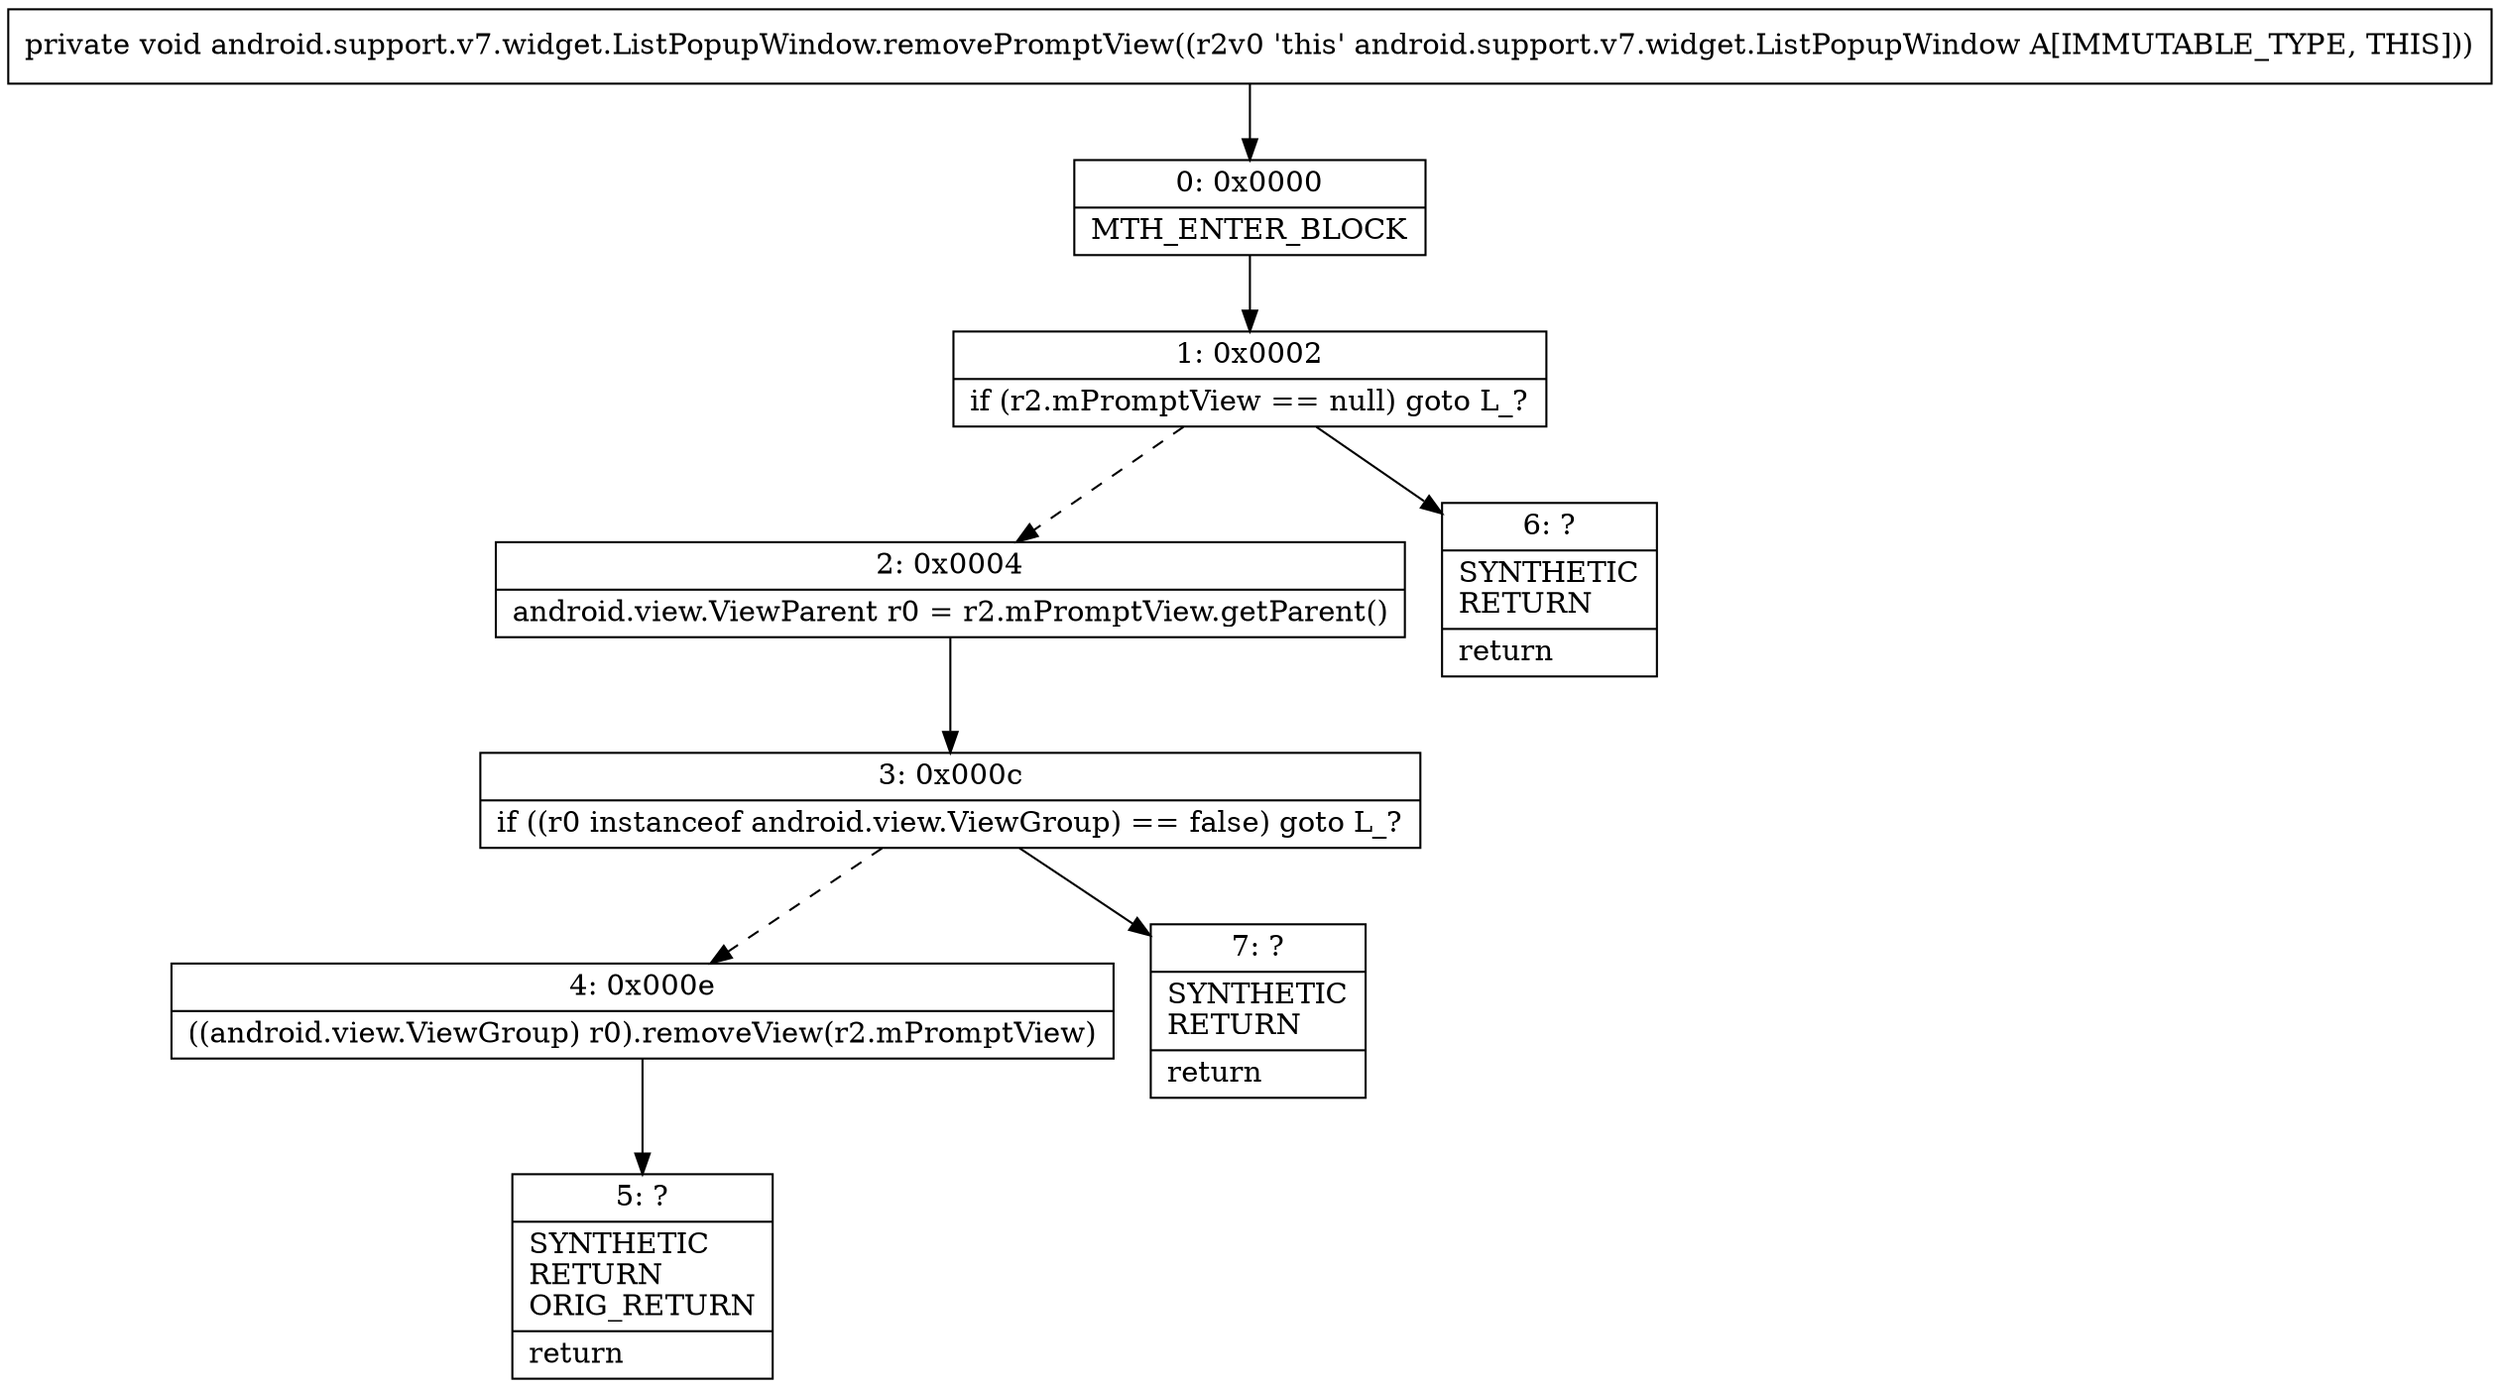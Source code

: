 digraph "CFG forandroid.support.v7.widget.ListPopupWindow.removePromptView()V" {
Node_0 [shape=record,label="{0\:\ 0x0000|MTH_ENTER_BLOCK\l}"];
Node_1 [shape=record,label="{1\:\ 0x0002|if (r2.mPromptView == null) goto L_?\l}"];
Node_2 [shape=record,label="{2\:\ 0x0004|android.view.ViewParent r0 = r2.mPromptView.getParent()\l}"];
Node_3 [shape=record,label="{3\:\ 0x000c|if ((r0 instanceof android.view.ViewGroup) == false) goto L_?\l}"];
Node_4 [shape=record,label="{4\:\ 0x000e|((android.view.ViewGroup) r0).removeView(r2.mPromptView)\l}"];
Node_5 [shape=record,label="{5\:\ ?|SYNTHETIC\lRETURN\lORIG_RETURN\l|return\l}"];
Node_6 [shape=record,label="{6\:\ ?|SYNTHETIC\lRETURN\l|return\l}"];
Node_7 [shape=record,label="{7\:\ ?|SYNTHETIC\lRETURN\l|return\l}"];
MethodNode[shape=record,label="{private void android.support.v7.widget.ListPopupWindow.removePromptView((r2v0 'this' android.support.v7.widget.ListPopupWindow A[IMMUTABLE_TYPE, THIS])) }"];
MethodNode -> Node_0;
Node_0 -> Node_1;
Node_1 -> Node_2[style=dashed];
Node_1 -> Node_6;
Node_2 -> Node_3;
Node_3 -> Node_4[style=dashed];
Node_3 -> Node_7;
Node_4 -> Node_5;
}

